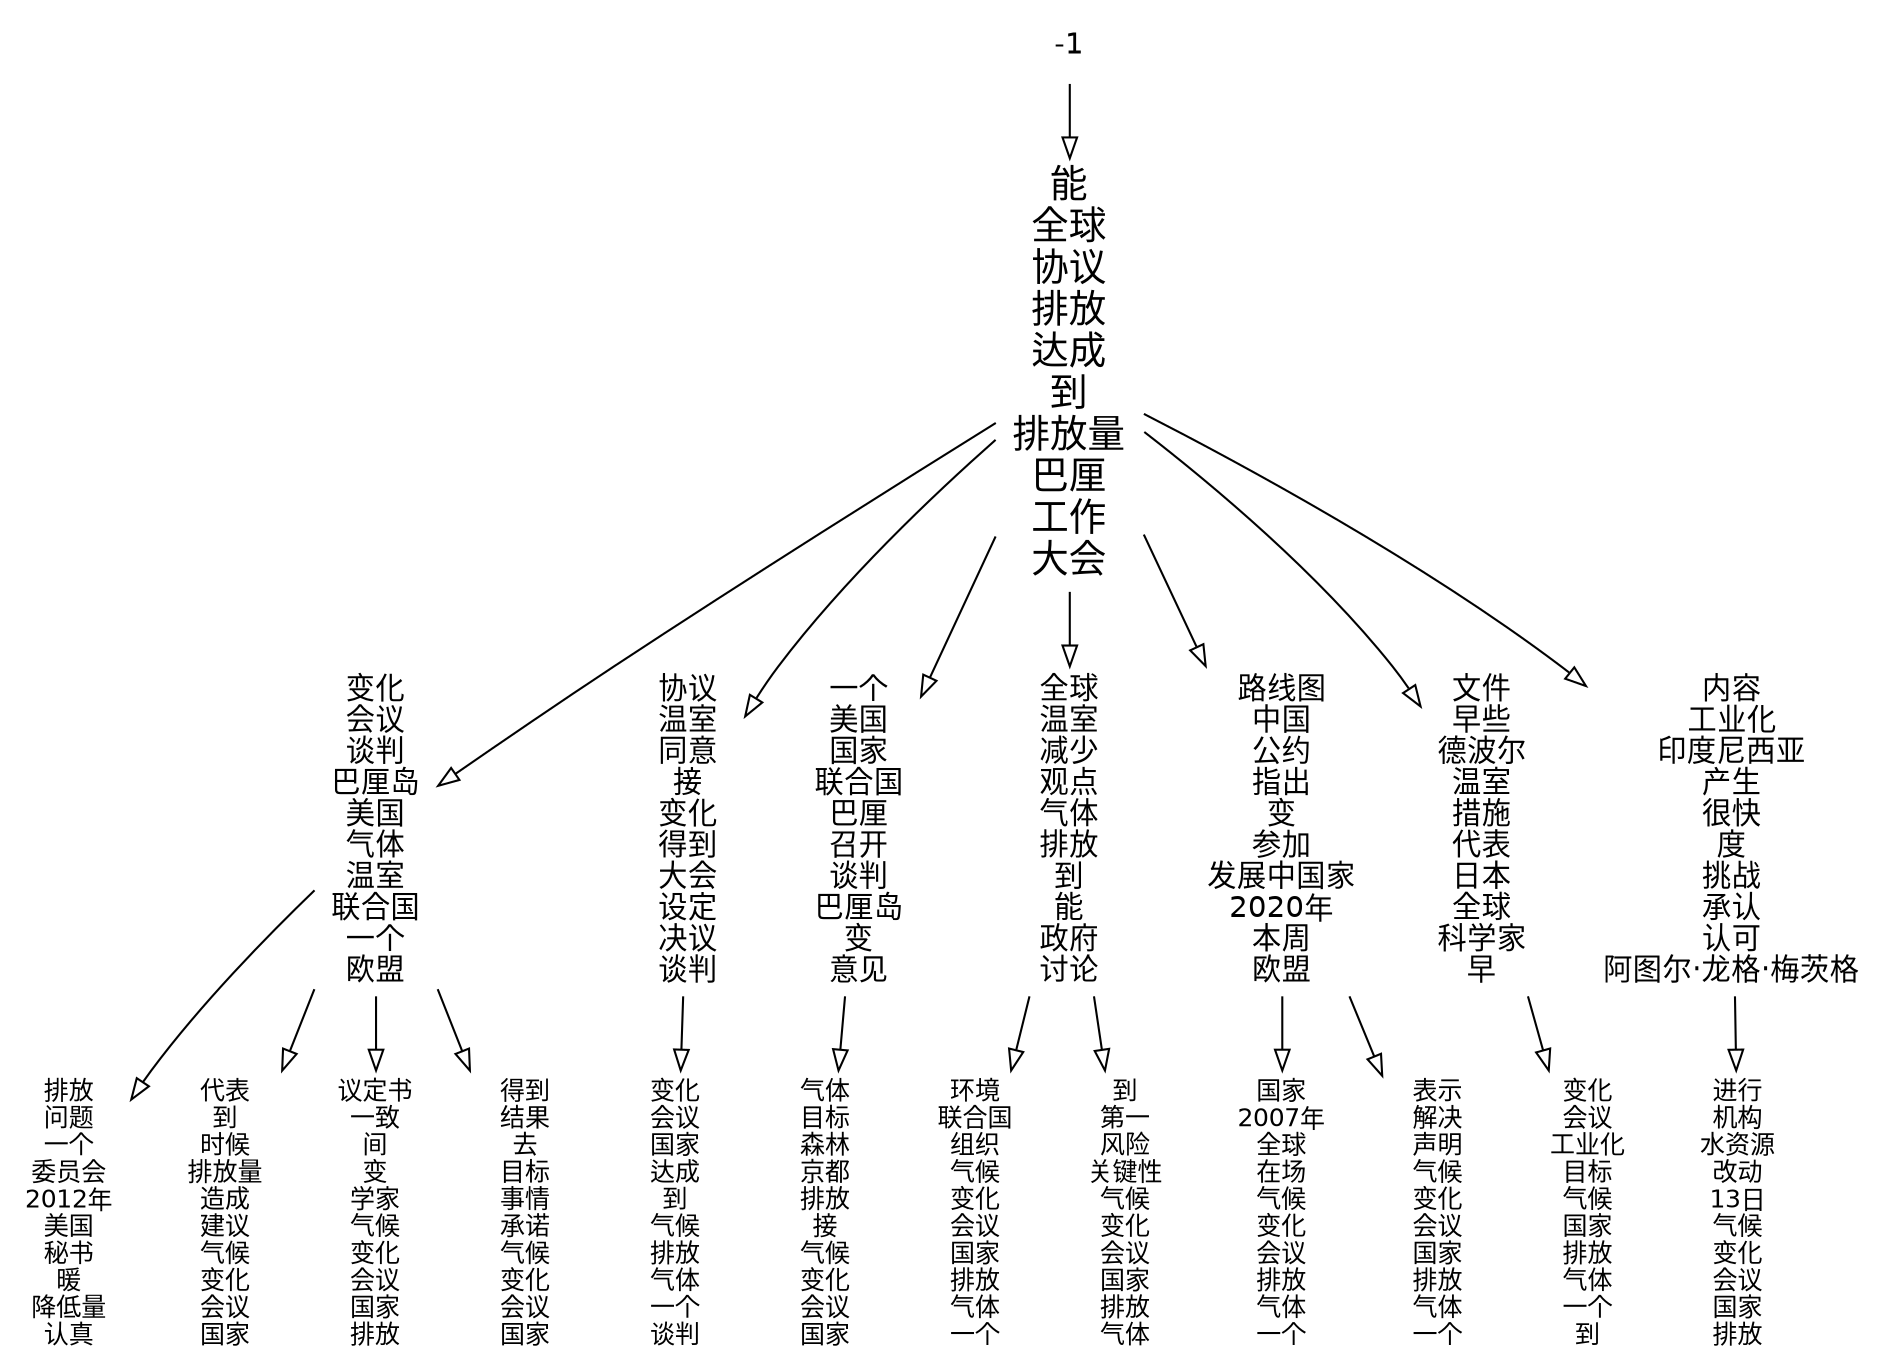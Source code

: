 digraph topic_tree {
node [shape=plaintext, fontname=Helvetica];
edge [style=solid, arrowhead=empty, arrowsize=1];
graph [mindist=0];
0 [fontsize=18, label="能\n全球\n协议\n排放\n达成\n到\n排放量\n巴厘\n工作\n大会"];
-1 -> 0;
59 [fontsize=14, label="变化\n会议\n谈判\n巴厘岛\n美国\n气体\n温室\n联合国\n一个\n欧盟"];
0 -> 59;
126 [fontsize=12, label="排放\n问题\n一个\n委员会\n2012年\n美国\n秘书\n暖\n降低量\n认真"];
59 -> 126;
8195 [fontsize=12, label="代表\n到\n时候\n排放量\n造成\n建议\n气候\n变化\n会议\n国家"];
59 -> 8195;
60 [fontsize=12, label="议定书\n一致\n间\n变\n学家\n气候\n变化\n会议\n国家\n排放"];
59 -> 60;
37057 [fontsize=12, label="得到\n结果\n去\n目标\n事情\n承诺\n气候\n变化\n会议\n国家"];
59 -> 37057;
8 [fontsize=14, label="协议\n温室\n同意\n接\n变化\n得到\n大会\n设定\n决议\n谈判"];
0 -> 8;
51 [fontsize=12, label="变化\n会议\n国家\n达成\n到\n气候\n排放\n气体\n一个\n谈判"];
8 -> 51;
33 [fontsize=14, label="一个\n美国\n国家\n联合国\n巴厘\n召开\n谈判\n巴厘岛\n变\n意见"];
0 -> 33;
78 [fontsize=12, label="气体\n目标\n森林\n京都\n排放\n接\n气候\n变化\n会议\n国家"];
33 -> 78;
19 [fontsize=14, label="全球\n温室\n减少\n观点\n气体\n排放\n到\n能\n政府\n讨论"];
0 -> 19;
25 [fontsize=12, label="环境\n联合国\n组织\n气候\n变化\n会议\n国家\n排放\n气体\n一个"];
19 -> 25;
46887 [fontsize=12, label="到\n第一\n风险\n关键性\n气候\n变化\n会议\n国家\n排放\n气体"];
19 -> 46887;
63 [fontsize=14, label="路线图\n中国\n公约\n指出\n变\n参加\n发展中国家\n2020年\n本周\n欧盟"];
0 -> 63;
37479 [fontsize=12, label="国家\n2007年\n全球\n在场\n气候\n变化\n会议\n排放\n气体\n一个"];
63 -> 37479;
47969 [fontsize=12, label="表示\n解决\n声明\n气候\n变化\n会议\n国家\n排放\n气体\n一个"];
63 -> 47969;
15 [fontsize=14, label="文件\n早些\n德波尔\n温室\n措施\n代表\n日本\n全球\n科学家\n早"];
0 -> 15;
28 [fontsize=12, label="变化\n会议\n工业化\n目标\n气候\n国家\n排放\n气体\n一个\n到"];
15 -> 28;
47342 [fontsize=14, label="内容\n工业化\n印度尼西亚\n产生\n很快\n度\n挑战\n承认\n认可\n阿图尔·龙格·梅茨格"];
0 -> 47342;
47382 [fontsize=12, label="进行\n机构\n水资源\n改动\n13日\n气候\n变化\n会议\n国家\n排放"];
47342 -> 47382;
}